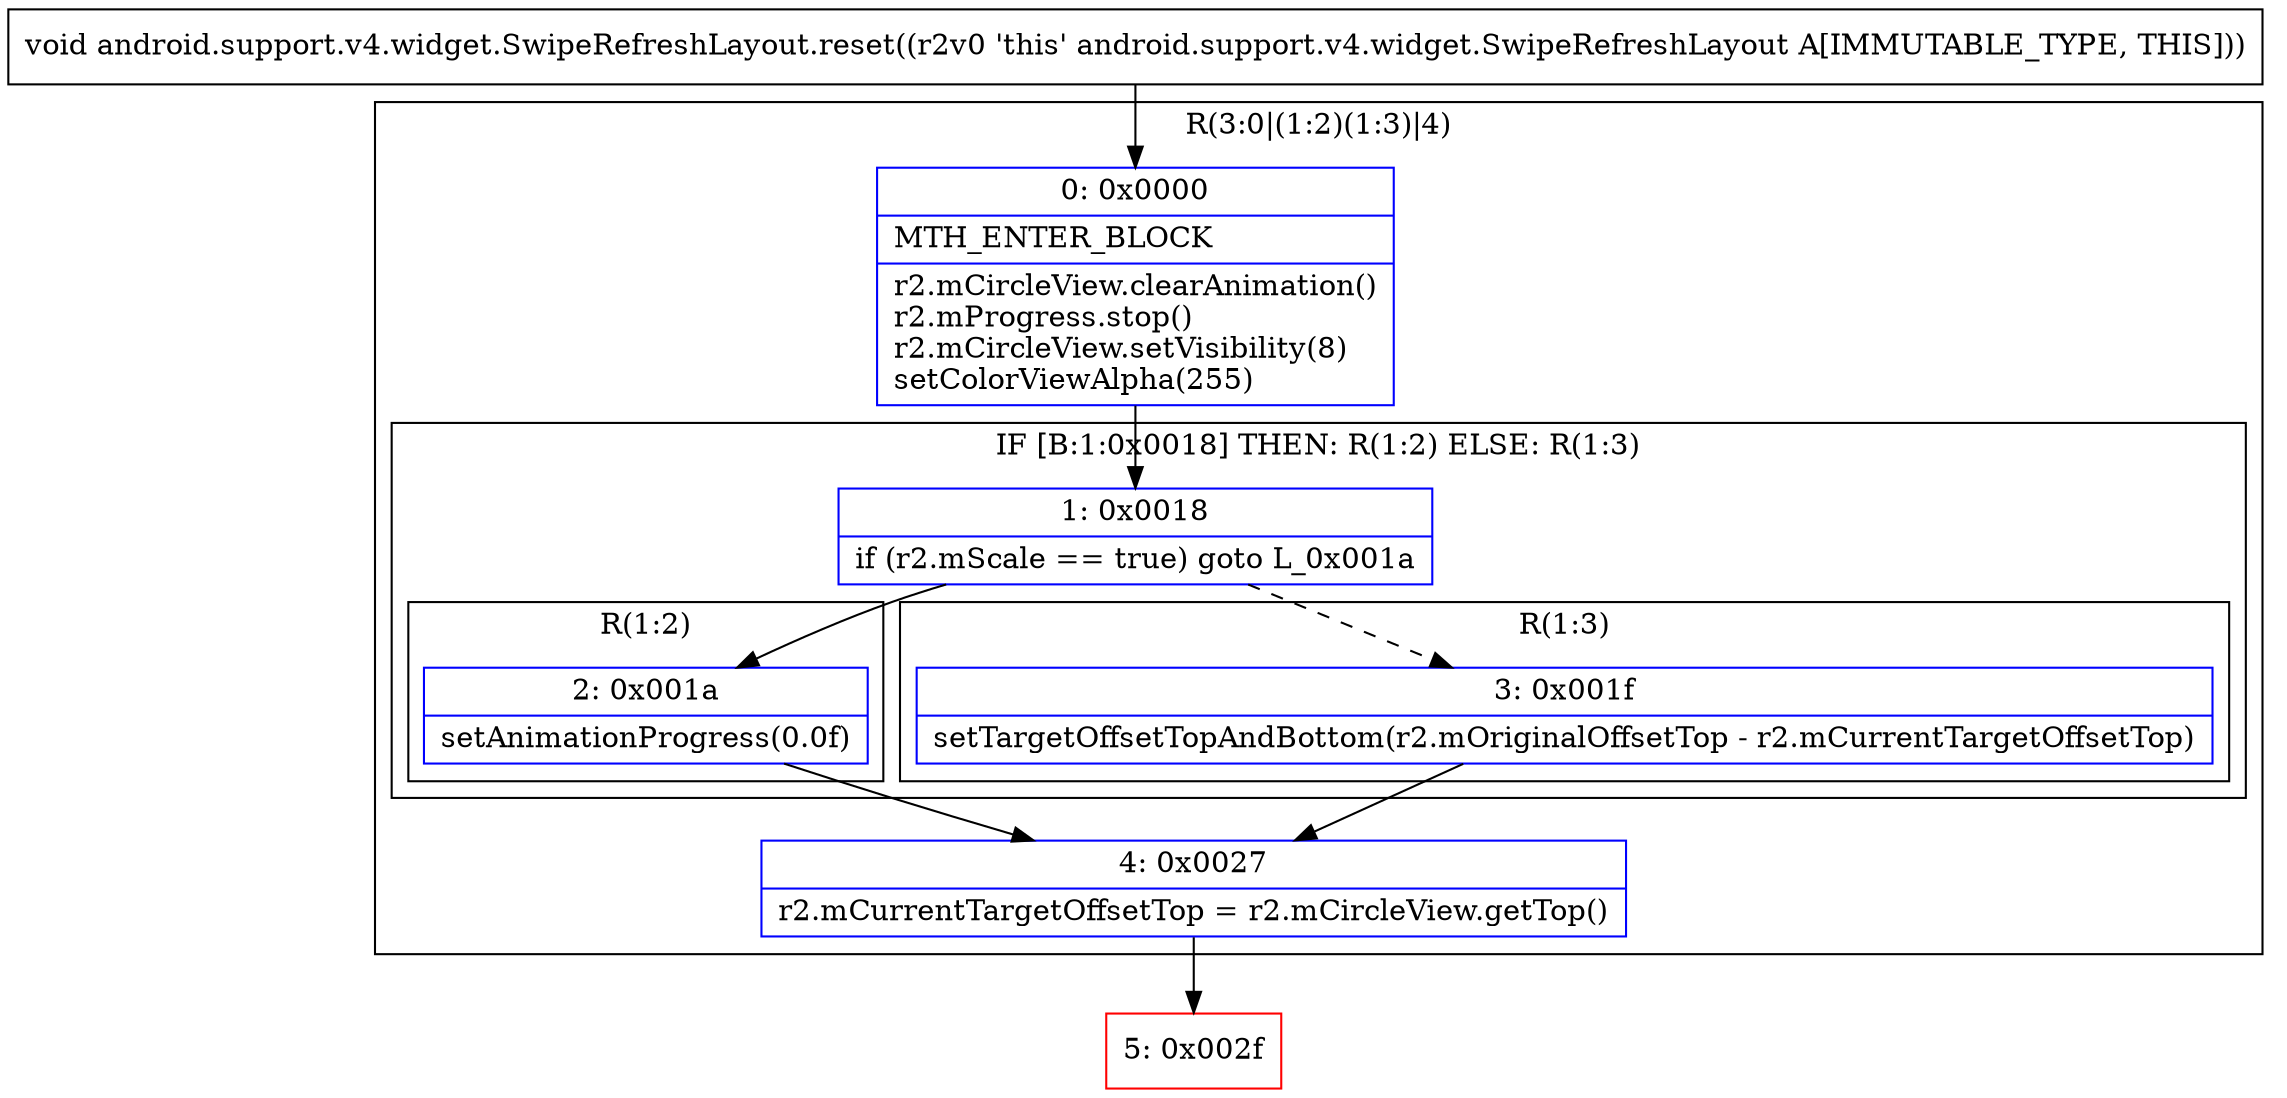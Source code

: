 digraph "CFG forandroid.support.v4.widget.SwipeRefreshLayout.reset()V" {
subgraph cluster_Region_483857384 {
label = "R(3:0|(1:2)(1:3)|4)";
node [shape=record,color=blue];
Node_0 [shape=record,label="{0\:\ 0x0000|MTH_ENTER_BLOCK\l|r2.mCircleView.clearAnimation()\lr2.mProgress.stop()\lr2.mCircleView.setVisibility(8)\lsetColorViewAlpha(255)\l}"];
subgraph cluster_IfRegion_172225640 {
label = "IF [B:1:0x0018] THEN: R(1:2) ELSE: R(1:3)";
node [shape=record,color=blue];
Node_1 [shape=record,label="{1\:\ 0x0018|if (r2.mScale == true) goto L_0x001a\l}"];
subgraph cluster_Region_1915615798 {
label = "R(1:2)";
node [shape=record,color=blue];
Node_2 [shape=record,label="{2\:\ 0x001a|setAnimationProgress(0.0f)\l}"];
}
subgraph cluster_Region_1942257203 {
label = "R(1:3)";
node [shape=record,color=blue];
Node_3 [shape=record,label="{3\:\ 0x001f|setTargetOffsetTopAndBottom(r2.mOriginalOffsetTop \- r2.mCurrentTargetOffsetTop)\l}"];
}
}
Node_4 [shape=record,label="{4\:\ 0x0027|r2.mCurrentTargetOffsetTop = r2.mCircleView.getTop()\l}"];
}
Node_5 [shape=record,color=red,label="{5\:\ 0x002f}"];
MethodNode[shape=record,label="{void android.support.v4.widget.SwipeRefreshLayout.reset((r2v0 'this' android.support.v4.widget.SwipeRefreshLayout A[IMMUTABLE_TYPE, THIS])) }"];
MethodNode -> Node_0;
Node_0 -> Node_1;
Node_1 -> Node_2;
Node_1 -> Node_3[style=dashed];
Node_2 -> Node_4;
Node_3 -> Node_4;
Node_4 -> Node_5;
}

